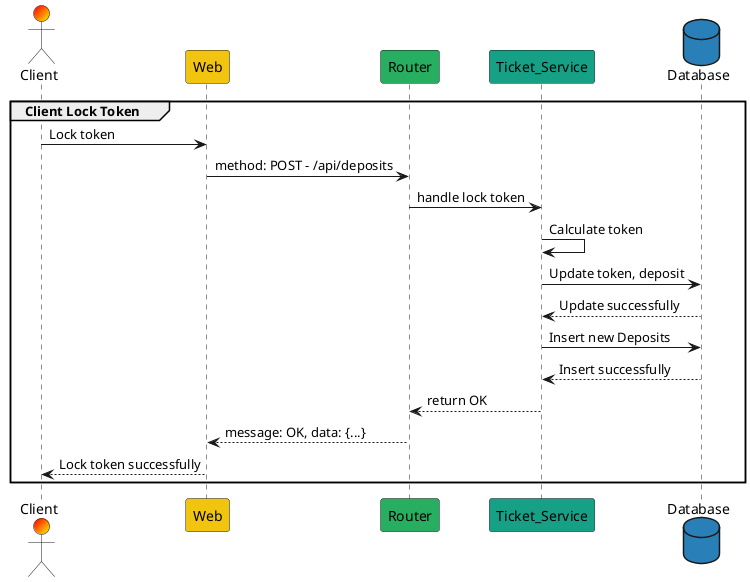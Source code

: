 @startuml

actor        Client         as C  #FF0000/FFFF00
participant  Web            as W  #f1c40f
participant  Router         as R  #27ae60
participant  Ticket_Service as S  #16a085
database     Database       as DB #2980b9

group Client Lock Token
C   ->  W    :  Lock token
W   ->  R    :  method: POST - /api/deposits
R   ->  S    :  handle lock token
S   ->  S    :  Calculate token
S   ->  DB   :  Update token, deposit
DB  --> S    :  Update successfully
S   ->  DB   :  Insert new Deposits
DB  --> S    :  Insert successfully
S   --> R    :  return OK
R   --> W    :  message: OK, data: {...}
W   --> C    :  Lock token successfully
end


@enduml